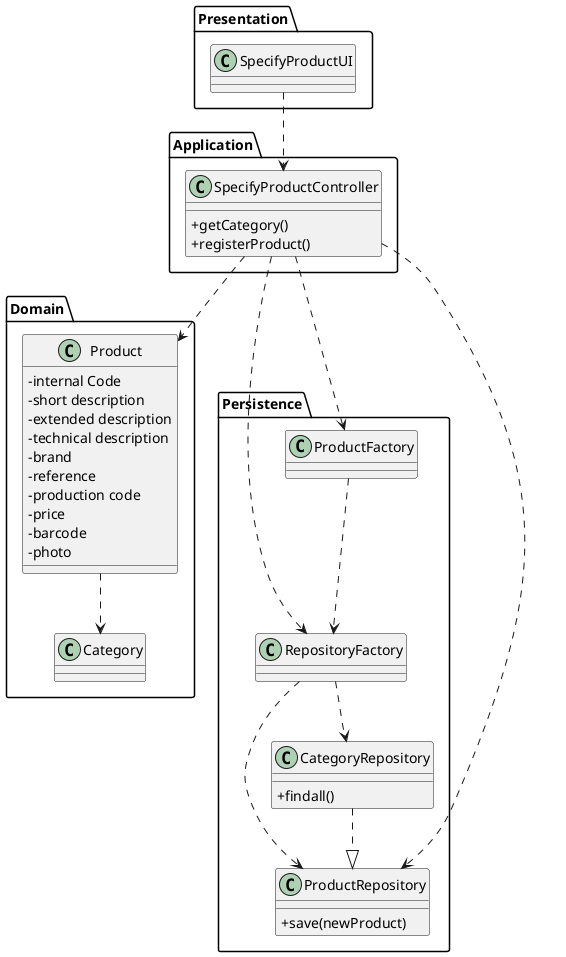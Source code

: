 @startuml
skinparam classAttributeIconSize 0

Package Presentation{
class SpecifyProductUI {
}
}

Package Application{

class SpecifyProductController {
 + getCategory()
 + registerProduct()
}
}

Package Domain{

class Product {
  -internal Code
  -short description
  -extended description
  -technical description
  -brand
  -reference
  -production code
  -price
  -barcode
  -photo
}


class Category{
}
}


Package Persistence{
class RepositoryFactory{
}

class ProductFactory{
}
class ProductRepository{
  +save(newProduct)
}

class CategoryRepository{
  +findall()
}
}

SpecifyProductUI ..> SpecifyProductController
SpecifyProductController ..> Product
SpecifyProductController ..> ProductRepository
SpecifyProductController ..> RepositoryFactory
SpecifyProductController ..> ProductFactory
RepositoryFactory ..> ProductRepository
RepositoryFactory ..> CategoryRepository
ProductFactory ..> RepositoryFactory
Product..> Category
CategoryRepository ..|> ProductRepository
@enduml